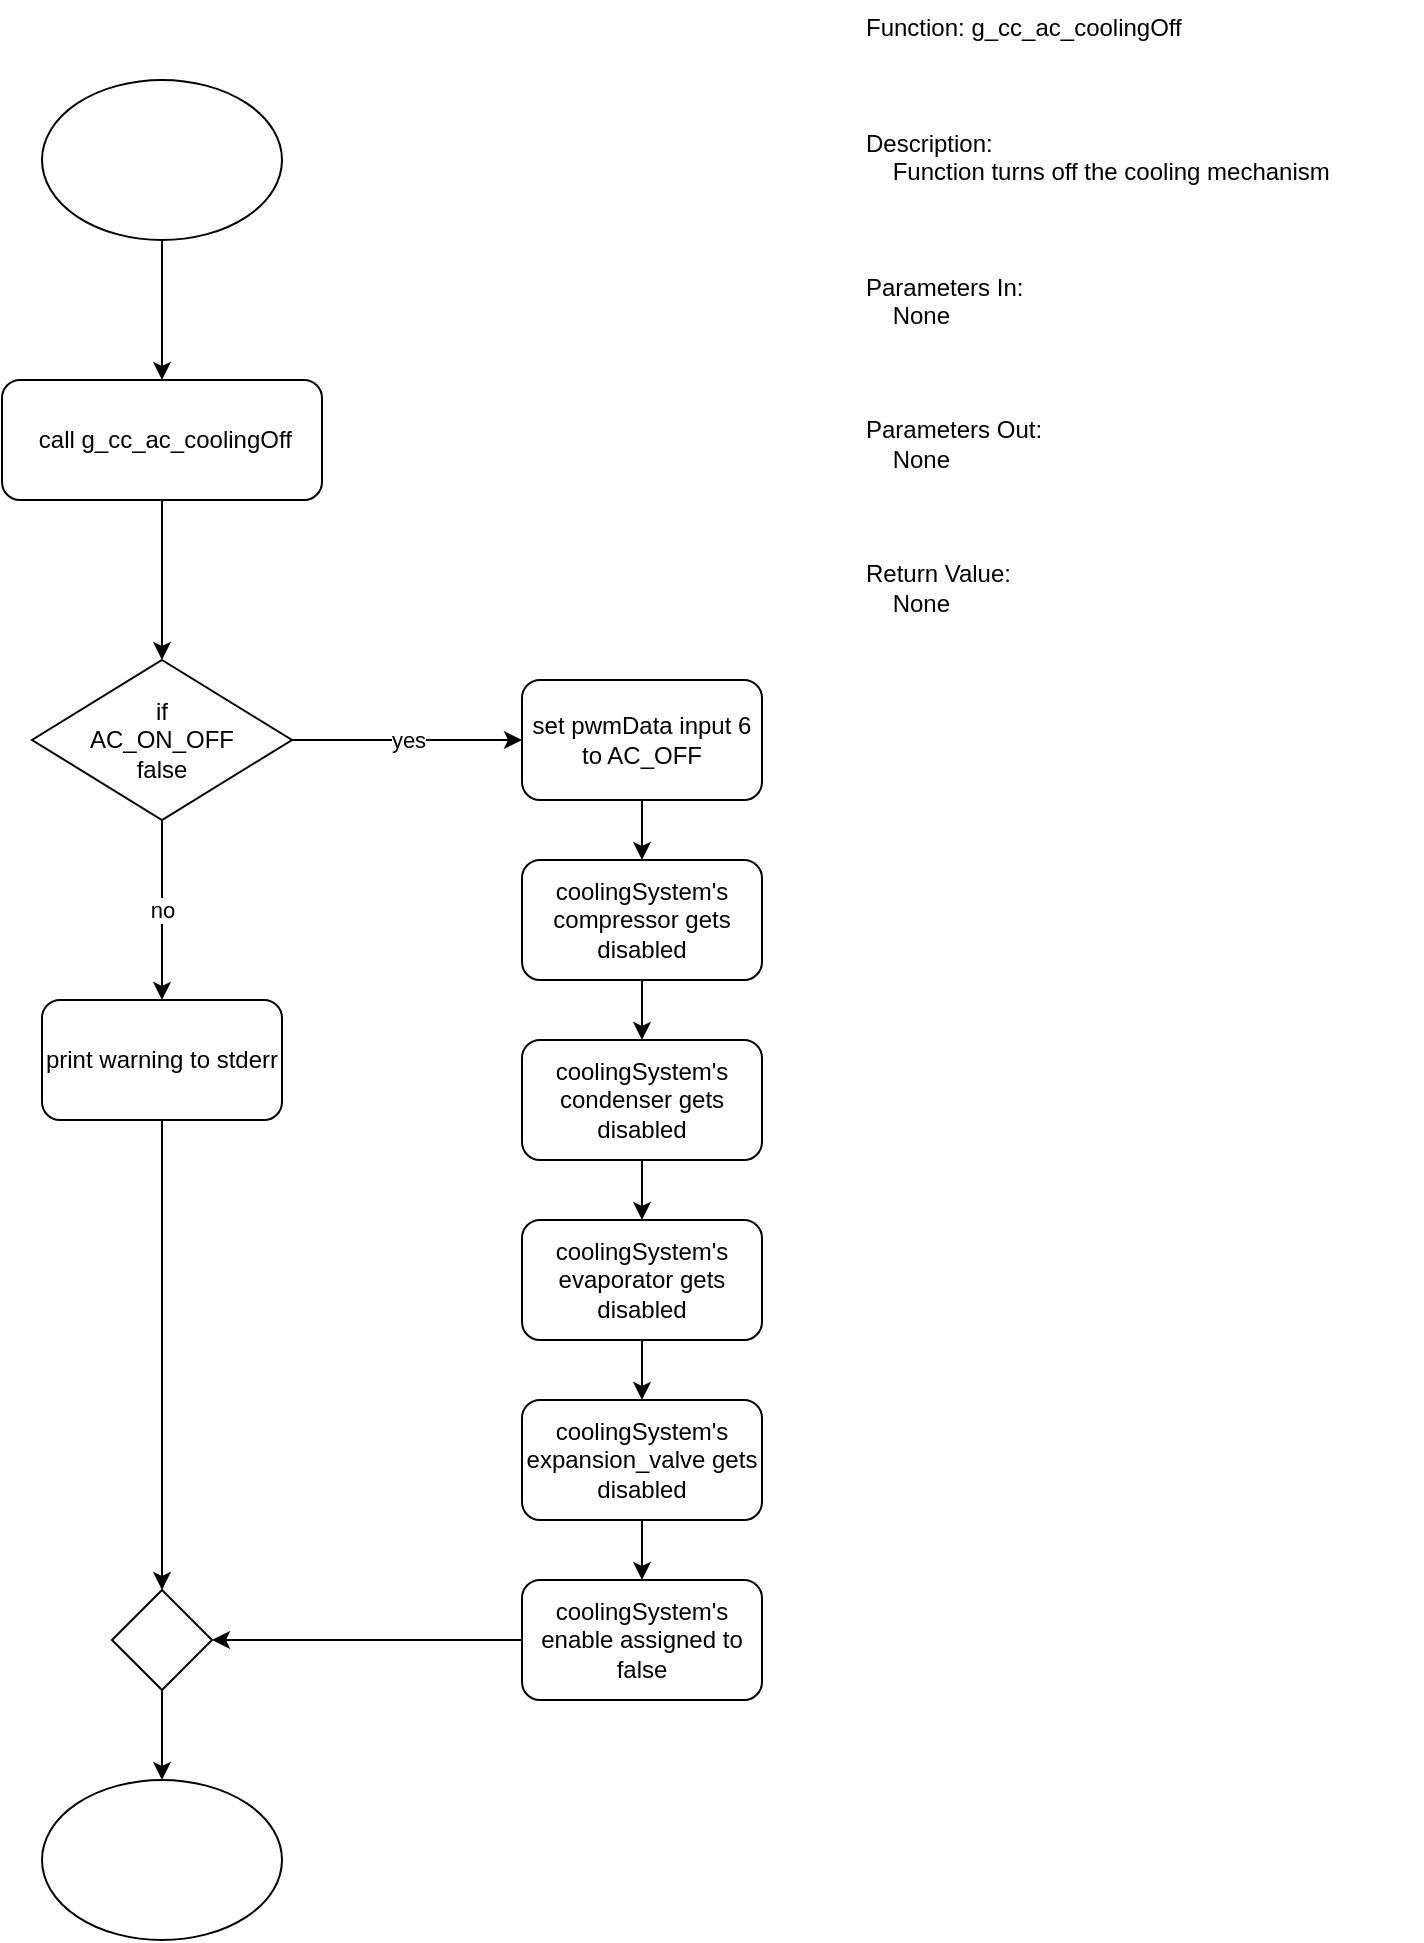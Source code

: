 <mxfile version="21.6.6" type="device">
  <diagram name="Page-1" id="tUjC4dknfFFde9__YG5_">
    <mxGraphModel dx="1376" dy="768" grid="1" gridSize="10" guides="1" tooltips="1" connect="1" arrows="1" fold="1" page="1" pageScale="1" pageWidth="850" pageHeight="1100" background="#ffffff" math="0" shadow="0">
      <root>
        <mxCell id="0" />
        <mxCell id="1" parent="0" />
        <mxCell id="ZcOKGTHFuWEv3nosoNgT-1" style="edgeStyle=orthogonalEdgeStyle;rounded=0;orthogonalLoop=1;jettySize=auto;html=1;" edge="1" parent="1" source="ZcOKGTHFuWEv3nosoNgT-2" target="ZcOKGTHFuWEv3nosoNgT-4">
          <mxGeometry relative="1" as="geometry">
            <mxPoint x="220" y="200" as="targetPoint" />
          </mxGeometry>
        </mxCell>
        <mxCell id="ZcOKGTHFuWEv3nosoNgT-2" value="" style="ellipse;whiteSpace=wrap;html=1;" vertex="1" parent="1">
          <mxGeometry x="160" y="50" width="120" height="80" as="geometry" />
        </mxCell>
        <mxCell id="ZcOKGTHFuWEv3nosoNgT-3" style="edgeStyle=orthogonalEdgeStyle;rounded=0;orthogonalLoop=1;jettySize=auto;html=1;" edge="1" parent="1" source="ZcOKGTHFuWEv3nosoNgT-4" target="ZcOKGTHFuWEv3nosoNgT-7">
          <mxGeometry relative="1" as="geometry">
            <mxPoint x="220" y="290" as="targetPoint" />
          </mxGeometry>
        </mxCell>
        <mxCell id="ZcOKGTHFuWEv3nosoNgT-4" value="&amp;nbsp;call&amp;nbsp;g_cc_ac_coolingOff" style="rounded=1;whiteSpace=wrap;html=1;" vertex="1" parent="1">
          <mxGeometry x="140" y="200" width="160" height="60" as="geometry" />
        </mxCell>
        <mxCell id="ZcOKGTHFuWEv3nosoNgT-5" value="yes" style="edgeStyle=orthogonalEdgeStyle;rounded=0;orthogonalLoop=1;jettySize=auto;html=1;entryX=0;entryY=0.5;entryDx=0;entryDy=0;" edge="1" parent="1" source="ZcOKGTHFuWEv3nosoNgT-7" target="ZcOKGTHFuWEv3nosoNgT-9">
          <mxGeometry relative="1" as="geometry">
            <mxPoint x="360" y="340" as="targetPoint" />
          </mxGeometry>
        </mxCell>
        <mxCell id="ZcOKGTHFuWEv3nosoNgT-6" value="no" style="edgeStyle=orthogonalEdgeStyle;rounded=0;orthogonalLoop=1;jettySize=auto;html=1;" edge="1" parent="1" source="ZcOKGTHFuWEv3nosoNgT-7" target="ZcOKGTHFuWEv3nosoNgT-21">
          <mxGeometry relative="1" as="geometry">
            <mxPoint x="220" y="490" as="targetPoint" />
          </mxGeometry>
        </mxCell>
        <mxCell id="ZcOKGTHFuWEv3nosoNgT-7" value="if &lt;br&gt;AC_ON_OFF&lt;br&gt;false" style="rhombus;whiteSpace=wrap;html=1;" vertex="1" parent="1">
          <mxGeometry x="155" y="340" width="130" height="80" as="geometry" />
        </mxCell>
        <mxCell id="ZcOKGTHFuWEv3nosoNgT-8" style="edgeStyle=orthogonalEdgeStyle;rounded=0;orthogonalLoop=1;jettySize=auto;html=1;" edge="1" parent="1" source="ZcOKGTHFuWEv3nosoNgT-9" target="ZcOKGTHFuWEv3nosoNgT-11">
          <mxGeometry relative="1" as="geometry">
            <mxPoint x="460" y="480" as="targetPoint" />
          </mxGeometry>
        </mxCell>
        <mxCell id="ZcOKGTHFuWEv3nosoNgT-9" value="set pwmData input 6 to AC_OFF" style="rounded=1;whiteSpace=wrap;html=1;" vertex="1" parent="1">
          <mxGeometry x="400" y="350" width="120" height="60" as="geometry" />
        </mxCell>
        <mxCell id="ZcOKGTHFuWEv3nosoNgT-10" style="edgeStyle=orthogonalEdgeStyle;rounded=0;orthogonalLoop=1;jettySize=auto;html=1;entryX=0.5;entryY=0;entryDx=0;entryDy=0;" edge="1" parent="1" source="ZcOKGTHFuWEv3nosoNgT-11" target="ZcOKGTHFuWEv3nosoNgT-13">
          <mxGeometry relative="1" as="geometry" />
        </mxCell>
        <mxCell id="ZcOKGTHFuWEv3nosoNgT-11" value="coolingSystem&#39;s compressor gets disabled" style="rounded=1;whiteSpace=wrap;html=1;" vertex="1" parent="1">
          <mxGeometry x="400" y="440" width="120" height="60" as="geometry" />
        </mxCell>
        <mxCell id="ZcOKGTHFuWEv3nosoNgT-12" style="edgeStyle=orthogonalEdgeStyle;rounded=0;orthogonalLoop=1;jettySize=auto;html=1;entryX=0.5;entryY=0;entryDx=0;entryDy=0;" edge="1" parent="1" source="ZcOKGTHFuWEv3nosoNgT-13" target="ZcOKGTHFuWEv3nosoNgT-15">
          <mxGeometry relative="1" as="geometry" />
        </mxCell>
        <mxCell id="ZcOKGTHFuWEv3nosoNgT-13" value="coolingSystem&#39;s condenser gets disabled" style="rounded=1;whiteSpace=wrap;html=1;" vertex="1" parent="1">
          <mxGeometry x="400" y="530" width="120" height="60" as="geometry" />
        </mxCell>
        <mxCell id="ZcOKGTHFuWEv3nosoNgT-14" style="edgeStyle=orthogonalEdgeStyle;rounded=0;orthogonalLoop=1;jettySize=auto;html=1;entryX=0.5;entryY=0;entryDx=0;entryDy=0;" edge="1" parent="1" source="ZcOKGTHFuWEv3nosoNgT-15" target="ZcOKGTHFuWEv3nosoNgT-17">
          <mxGeometry relative="1" as="geometry" />
        </mxCell>
        <mxCell id="ZcOKGTHFuWEv3nosoNgT-15" value="coolingSystem&#39;s evaporator gets disabled" style="rounded=1;whiteSpace=wrap;html=1;" vertex="1" parent="1">
          <mxGeometry x="400" y="620" width="120" height="60" as="geometry" />
        </mxCell>
        <mxCell id="ZcOKGTHFuWEv3nosoNgT-16" style="edgeStyle=orthogonalEdgeStyle;rounded=0;orthogonalLoop=1;jettySize=auto;html=1;" edge="1" parent="1" source="ZcOKGTHFuWEv3nosoNgT-17" target="ZcOKGTHFuWEv3nosoNgT-19">
          <mxGeometry relative="1" as="geometry" />
        </mxCell>
        <mxCell id="ZcOKGTHFuWEv3nosoNgT-17" value="coolingSystem&#39;s expansion_valve gets disabled" style="rounded=1;whiteSpace=wrap;html=1;" vertex="1" parent="1">
          <mxGeometry x="400" y="710" width="120" height="60" as="geometry" />
        </mxCell>
        <mxCell id="ZcOKGTHFuWEv3nosoNgT-18" style="edgeStyle=orthogonalEdgeStyle;rounded=0;orthogonalLoop=1;jettySize=auto;html=1;entryX=1;entryY=0.5;entryDx=0;entryDy=0;" edge="1" parent="1" source="ZcOKGTHFuWEv3nosoNgT-19" target="ZcOKGTHFuWEv3nosoNgT-23">
          <mxGeometry relative="1" as="geometry" />
        </mxCell>
        <mxCell id="ZcOKGTHFuWEv3nosoNgT-19" value="coolingSystem&#39;s enable assigned to false" style="rounded=1;whiteSpace=wrap;html=1;" vertex="1" parent="1">
          <mxGeometry x="400" y="800" width="120" height="60" as="geometry" />
        </mxCell>
        <mxCell id="ZcOKGTHFuWEv3nosoNgT-20" style="edgeStyle=orthogonalEdgeStyle;rounded=0;orthogonalLoop=1;jettySize=auto;html=1;" edge="1" parent="1" source="ZcOKGTHFuWEv3nosoNgT-21" target="ZcOKGTHFuWEv3nosoNgT-23">
          <mxGeometry relative="1" as="geometry">
            <mxPoint x="220" y="900" as="targetPoint" />
          </mxGeometry>
        </mxCell>
        <mxCell id="ZcOKGTHFuWEv3nosoNgT-21" value="print warning to stderr" style="rounded=1;whiteSpace=wrap;html=1;" vertex="1" parent="1">
          <mxGeometry x="160" y="510" width="120" height="60" as="geometry" />
        </mxCell>
        <mxCell id="ZcOKGTHFuWEv3nosoNgT-22" style="edgeStyle=orthogonalEdgeStyle;rounded=0;orthogonalLoop=1;jettySize=auto;html=1;" edge="1" parent="1" source="ZcOKGTHFuWEv3nosoNgT-23" target="ZcOKGTHFuWEv3nosoNgT-24">
          <mxGeometry relative="1" as="geometry">
            <mxPoint x="220" y="920" as="targetPoint" />
          </mxGeometry>
        </mxCell>
        <mxCell id="ZcOKGTHFuWEv3nosoNgT-23" value="" style="rhombus;whiteSpace=wrap;html=1;" vertex="1" parent="1">
          <mxGeometry x="195" y="805" width="50" height="50" as="geometry" />
        </mxCell>
        <mxCell id="ZcOKGTHFuWEv3nosoNgT-24" value="" style="ellipse;whiteSpace=wrap;html=1;labelBackgroundColor=default;" vertex="1" parent="1">
          <mxGeometry x="160" y="900" width="120" height="80" as="geometry" />
        </mxCell>
        <mxCell id="ZcOKGTHFuWEv3nosoNgT-25" value="Function: g_cc_ac_coolingOff&#xa;&#xa;&#xa;&#xa;Description:&#xa;    Function turns off the cooling mechanism&#xa;&#xa;&#xa;&#xa;Parameters In:&#xa;    None&#xa;&#xa;&#xa;&#xa;Parameters Out:&#xa;    None&#xa;&#xa;&#xa;&#xa;Return Value:&#xa;    None" style="text;whiteSpace=wrap;" vertex="1" parent="1">
          <mxGeometry x="570" y="10" width="280" height="340" as="geometry" />
        </mxCell>
      </root>
    </mxGraphModel>
  </diagram>
</mxfile>
